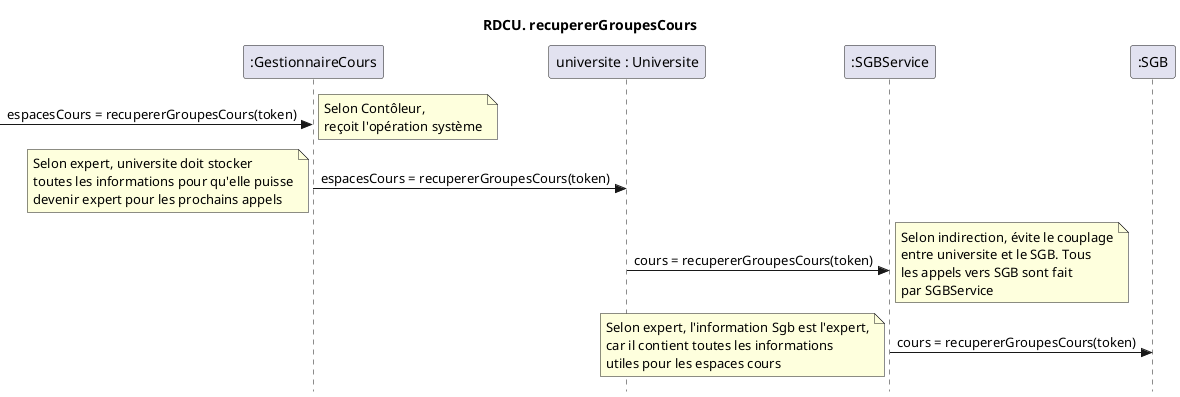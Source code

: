 @startuml recupererCoursSgb
skinparam style strictuml
skinparam defaultfontname Verdana
title RDCU. recupererGroupesCours
participant ":GestionnaireCours" as gesCours
participant "universite : Universite" as uni
participant ":SGBService" as service
participant ":SGB" as sgb

' Lionel: Dans le SGB c'est juste des cours/groupes cours
' Alors: recupererEspacesCoursSgb => recupererGroupesCours
' Pas besoin de spécifier SGB pcq on n'a pas de GroupesCours dans le SGA
->gesCours : espacesCours = recupererGroupesCours(token)
note left : Selon Contôleur,\nreçoit l'opération système
gesCours -> uni  : espacesCours = recupererGroupesCours(token)
note left : Selon expert, universite doit stocker\ntoutes les informations pour qu'elle puisse\ndevenir expert pour les prochains appels
uni->service: cours = recupererGroupesCours(token)
note right : Selon indirection, évite le couplage\nentre universite et le SGB. Tous\nles appels vers SGB sont fait\npar SGBService
service -> sgb : cours = recupererGroupesCours(token)
note left : Selon expert, l'information Sgb est l'expert,\ncar il contient toutes les informations\nutiles pour les espaces cours
@enduml